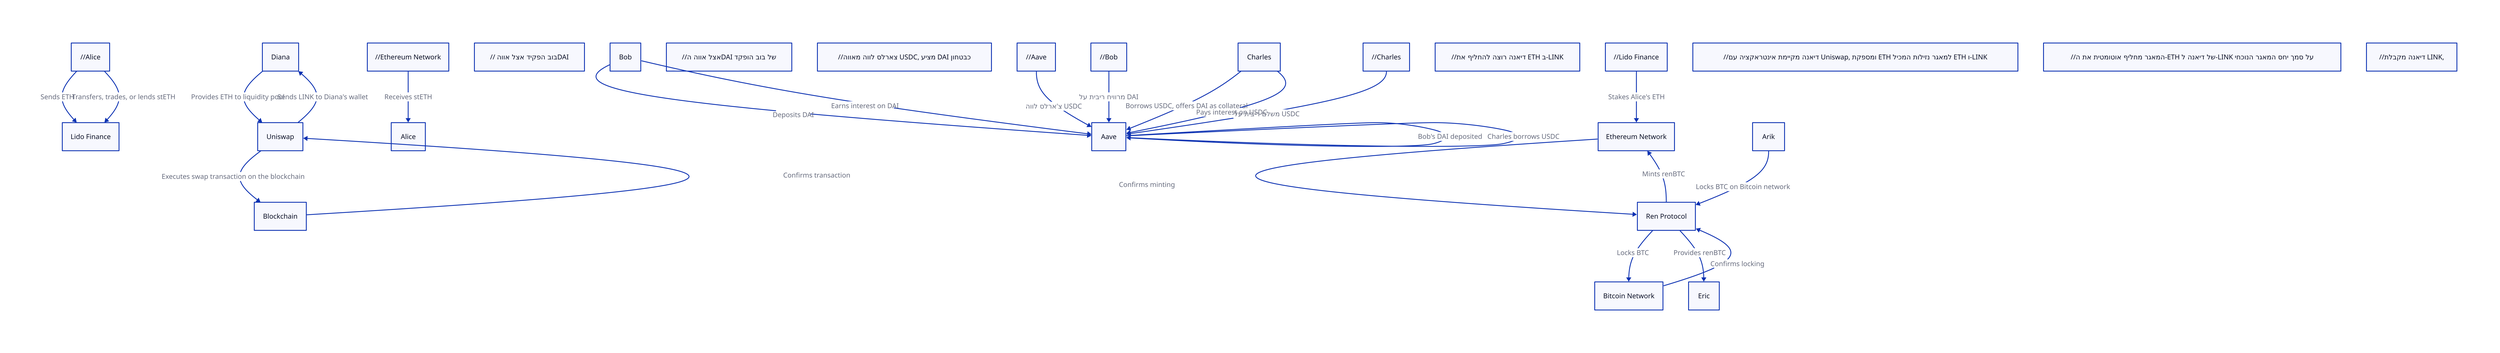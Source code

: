 
//Alice->Lido Finance: Sends ETH
//Lido Finance->Ethereum Network: Stakes Alice's ETH
//Ethereum Network-->Alice: Receives stETH
//Alice->Lido Finance: Transfers, trades, or lends stETH


// בוב הפקיד אצל אווהDAI
Bob->Aave: Deposits DAI
//אצל אווה הDAI של בוב הופקד
Aave->Aave: Bob's DAI deposited
//צארלס לווה מאווה USDC, מציע DAI כבטחון
Charles->Aave: Borrows USDC, offers DAI as collateral
//Aave->Aave: צ'ארלס לווה USDC
Aave->Aave: Charles borrows USDC
//Bob->Aave: מרוויח ריבית על DAI
Bob->Aave: Earns interest on DAI
//Charles->Aave: משלם ריבית על USDC
Charles->Aave: Pays interest on USDC

//דיאנה רוצה להחליף את ETH ב-LINK.
Diana->Uniswap: Provides ETH to liquidity pool
//דיאנה מקיימת אינטראקציה עם Uniswap, ומספקת ETH למאגר נזילות המכיל ETH ו-LINK.
Uniswap->Blockchain: Executes swap transaction on the blockchain
//המאגר מחליף אוטומטית את ה-ETH של דיאנה ל-LINK על סמך יחס המאגר הנוכחי.
Blockchain-->Uniswap: Confirms transaction
//דיאנה מקבלת LINK, 
Uniswap-->Diana: Sends LINK to Diana's wallet

Arik ->Ren Protocol: Locks BTC on Bitcoin network
Ren Protocol->Bitcoin Network: Locks BTC
Bitcoin Network-->Ren Protocol: Confirms locking
Ren Protocol->Ethereum Network: Mints renBTC
Ethereum Network-->Ren Protocol: Confirms minting
Ren Protocol-->Eric: Provides renBTC
